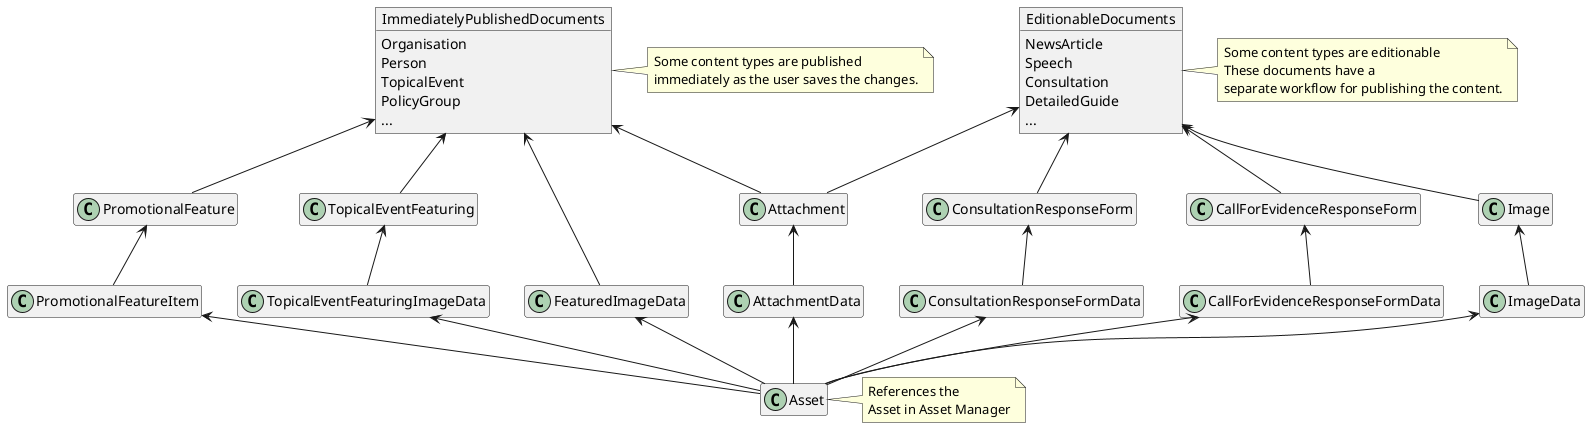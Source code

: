 @startuml asset-models
allowmixing
hide empty members

object ImmediatelyPublishedDocuments {
 Organisation
 Person
 TopicalEvent
 PolicyGroup
 ...
}
note right: Some content types are published\nimmediately as the user saves the changes.

object EditionableDocuments {
 NewsArticle
 Speech
 Consultation
 DetailedGuide
 ...
}
note right: Some content types are editionable\nThese documents have a\nseparate workflow for publishing the content.

class FeaturedImageData
class Asset
note right: References the\nAsset in Asset Manager

Attachment -up-> EditionableDocuments
Attachment -up-> ImmediatelyPublishedDocuments
AttachmentData -up-> Attachment
Asset -up-> AttachmentData

Image -up-> EditionableDocuments
ImageData -up-> Image
Asset -up-> ImageData

FeaturedImageData -up-> ImmediatelyPublishedDocuments
Asset -up-> FeaturedImageData

CallForEvidenceResponseForm -up-> EditionableDocuments
CallForEvidenceResponseFormData -up-> CallForEvidenceResponseForm
Asset -up-> CallForEvidenceResponseFormData

ConsultationResponseForm -up-> EditionableDocuments
ConsultationResponseFormData -up-> ConsultationResponseForm
Asset -up-> ConsultationResponseFormData

TopicalEventFeaturing -up-> ImmediatelyPublishedDocuments
TopicalEventFeaturingImageData -up-> TopicalEventFeaturing
Asset -up-> TopicalEventFeaturingImageData

PromotionalFeature -up-> ImmediatelyPublishedDocuments
PromotionalFeatureItem -up-> PromotionalFeature
Asset -up-> PromotionalFeatureItem
@enduml
